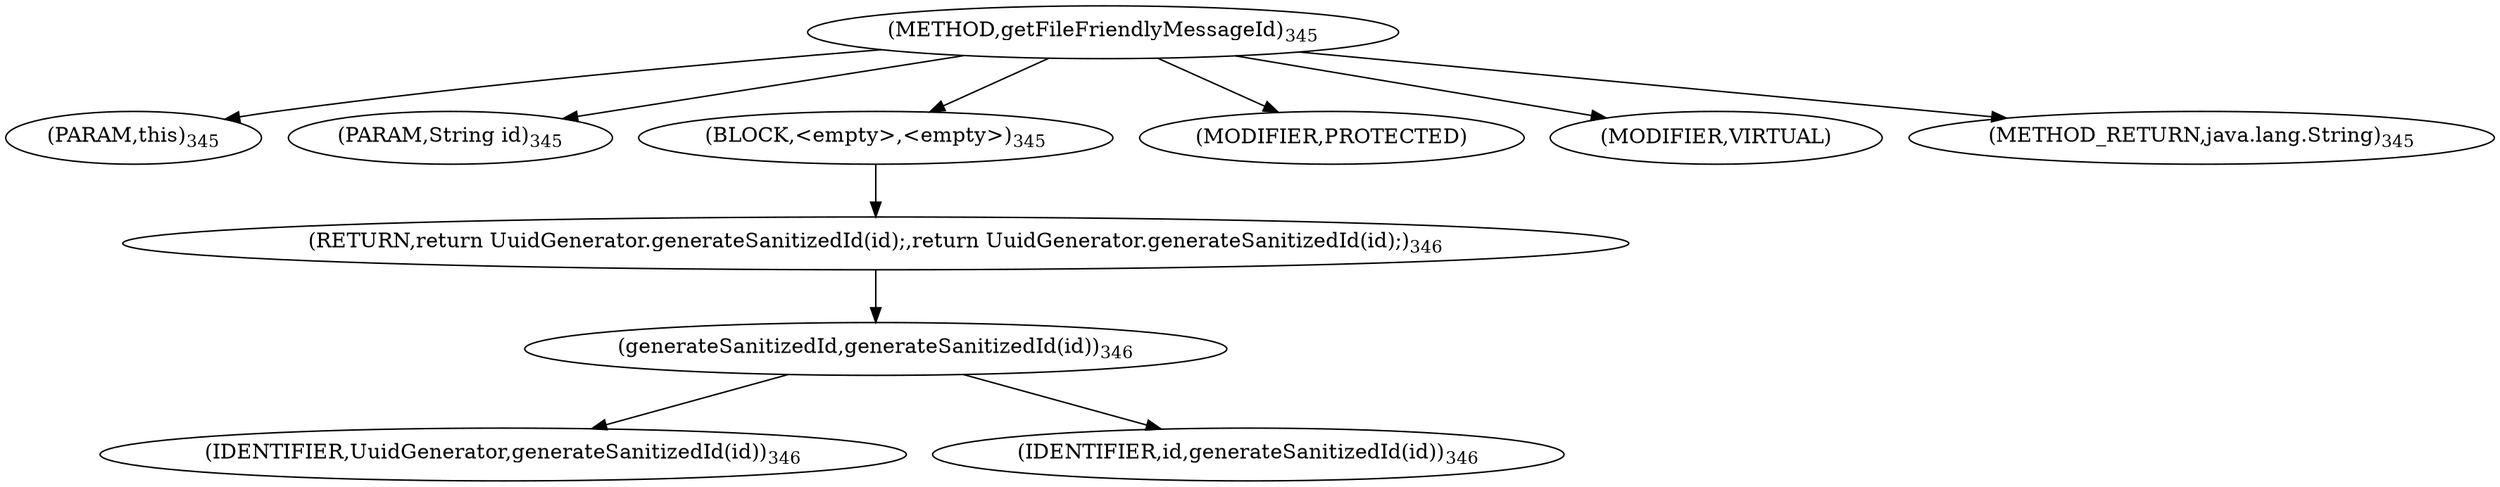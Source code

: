 digraph "getFileFriendlyMessageId" {  
"947" [label = <(METHOD,getFileFriendlyMessageId)<SUB>345</SUB>> ]
"948" [label = <(PARAM,this)<SUB>345</SUB>> ]
"949" [label = <(PARAM,String id)<SUB>345</SUB>> ]
"950" [label = <(BLOCK,&lt;empty&gt;,&lt;empty&gt;)<SUB>345</SUB>> ]
"951" [label = <(RETURN,return UuidGenerator.generateSanitizedId(id);,return UuidGenerator.generateSanitizedId(id);)<SUB>346</SUB>> ]
"952" [label = <(generateSanitizedId,generateSanitizedId(id))<SUB>346</SUB>> ]
"953" [label = <(IDENTIFIER,UuidGenerator,generateSanitizedId(id))<SUB>346</SUB>> ]
"954" [label = <(IDENTIFIER,id,generateSanitizedId(id))<SUB>346</SUB>> ]
"955" [label = <(MODIFIER,PROTECTED)> ]
"956" [label = <(MODIFIER,VIRTUAL)> ]
"957" [label = <(METHOD_RETURN,java.lang.String)<SUB>345</SUB>> ]
  "947" -> "948" 
  "947" -> "949" 
  "947" -> "950" 
  "947" -> "955" 
  "947" -> "956" 
  "947" -> "957" 
  "950" -> "951" 
  "951" -> "952" 
  "952" -> "953" 
  "952" -> "954" 
}
